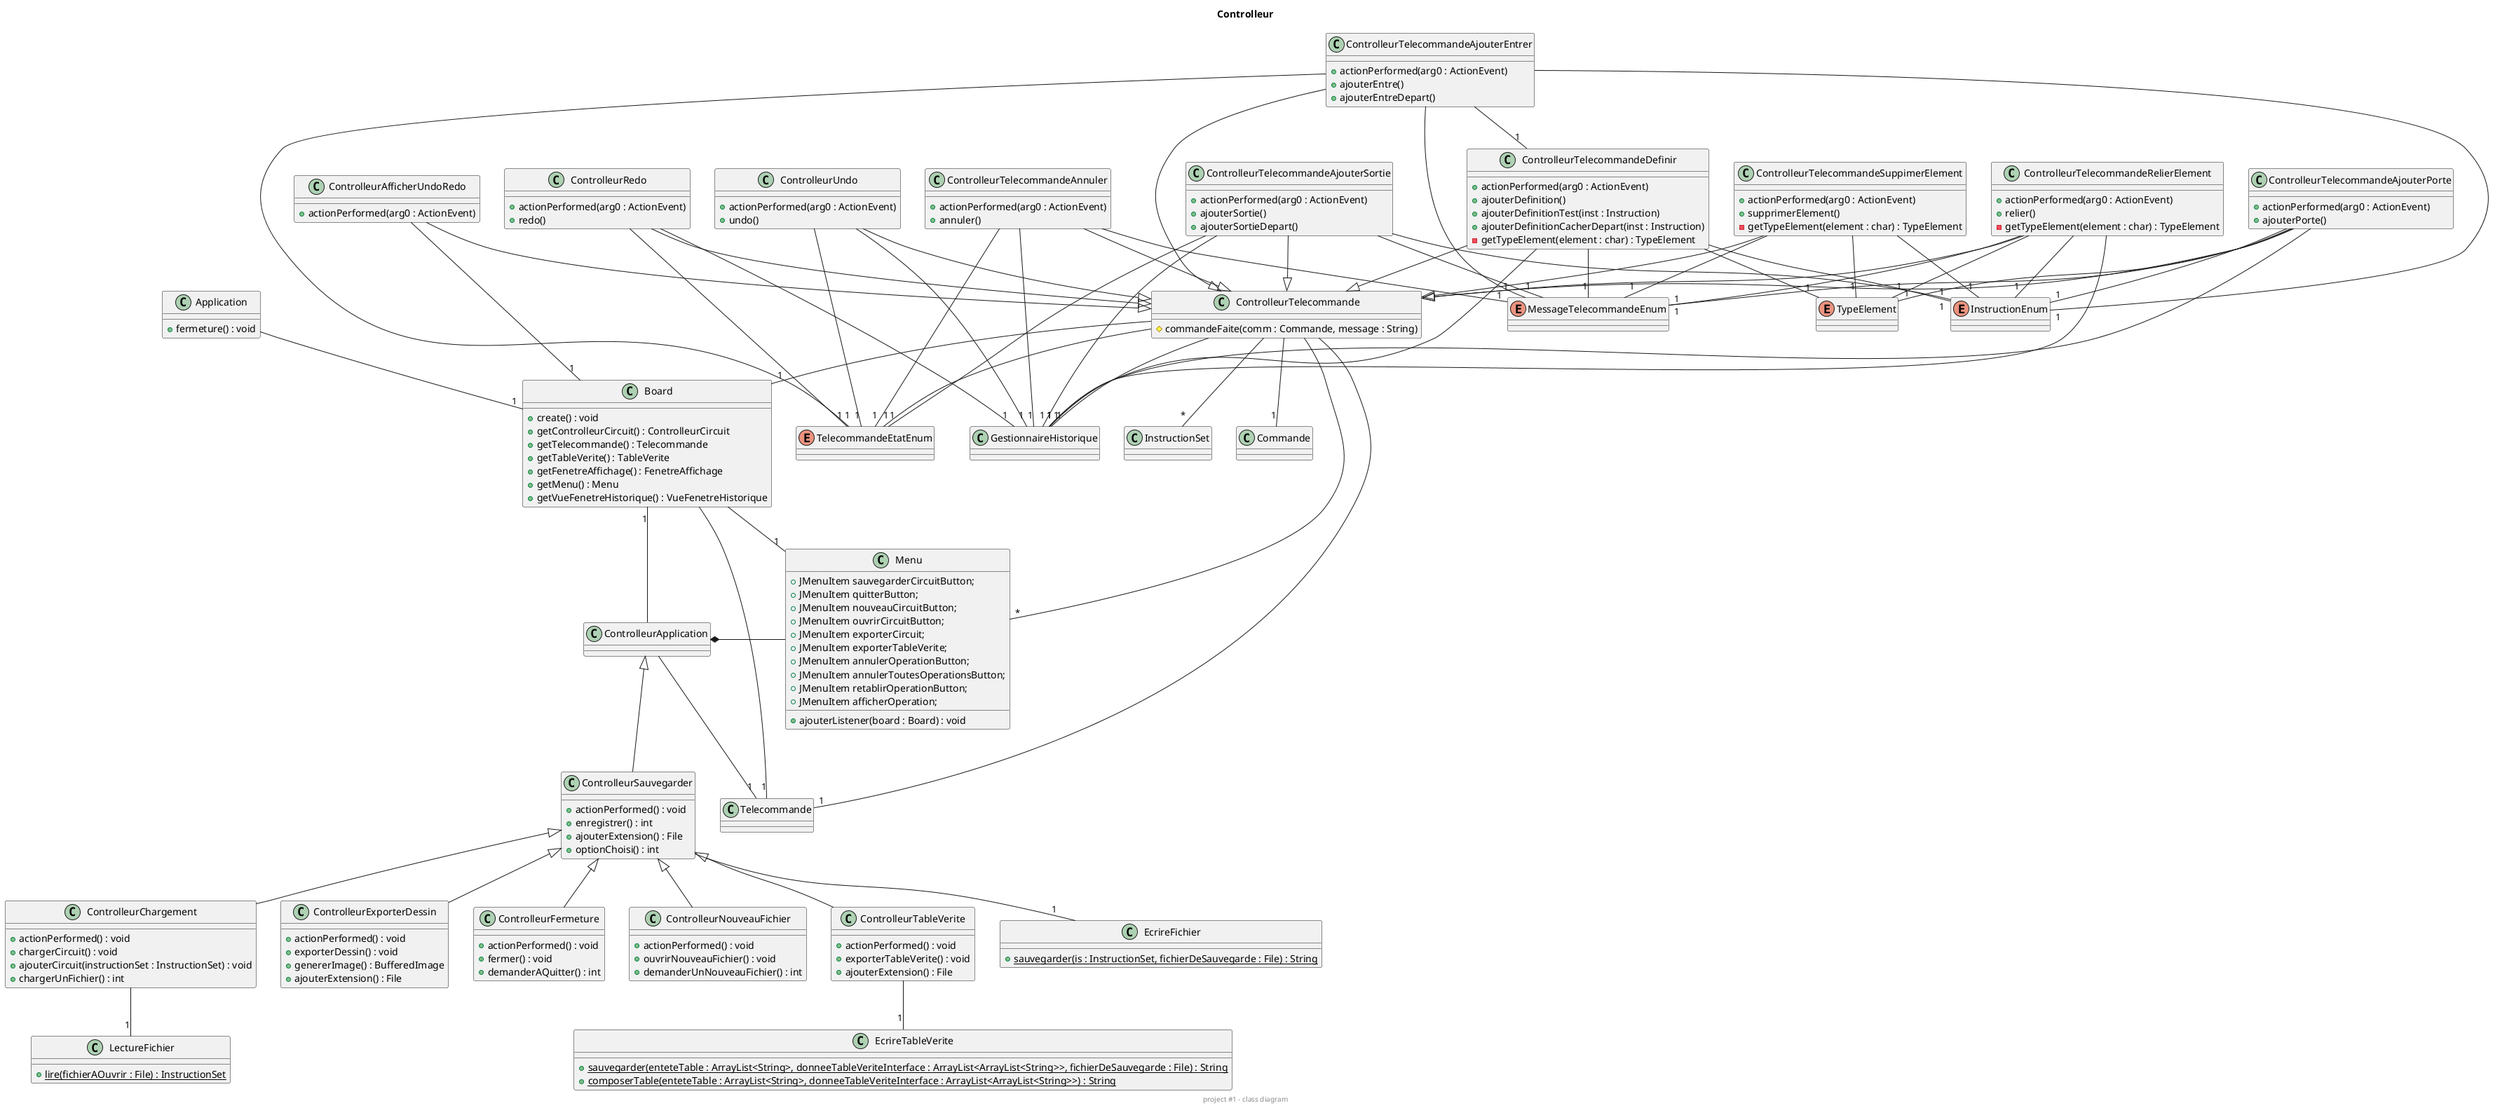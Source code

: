 @startuml
title Controlleur
center footer project #1 - class diagram




class Application{
  + fermeture() : void
}

class ControlleurApplication {
}

class ControlleurChargement {
 + actionPerformed() : void
 + chargerCircuit() : void
 + ajouterCircuit(instructionSet : InstructionSet) : void
 + chargerUnFichier() : int
}

class ControlleurExporterDessin {
 + actionPerformed() : void
 + exporterDessin() : void
 + genererImage() : BufferedImage
 + ajouterExtension() : File
}

class ControlleurFermeture {
 + actionPerformed() : void
 + fermer() : void
 + demanderAQuitter() : int
}

class ControlleurNouveauFichier {
 + actionPerformed() : void
 + ouvrirNouveauFichier() : void
 + demanderUnNouveauFichier() : int
}

class ControlleurSauvegarder {
 + actionPerformed() : void
 + enregistrer() : int
 + ajouterExtension() : File
 + optionChoisi() : int
}

class ControlleurTableVerite {
 + actionPerformed() : void
 + exporterTableVerite() : void
 + ajouterExtension() : File
}


class Board {
 + create() : void
 + getControlleurCircuit() : ControlleurCircuit
 + getTelecommande() : Telecommande
 + getTableVerite() : TableVerite
 + getFenetreAffichage() : FenetreAffichage
 + getMenu() : Menu
 + getVueFenetreHistorique() : VueFenetreHistorique
}

class Telecommande {
}


class Menu{
+ JMenuItem sauvegarderCircuitButton;
+ JMenuItem quitterButton;
+ JMenuItem nouveauCircuitButton;
+ JMenuItem ouvrirCircuitButton;
+ JMenuItem exporterCircuit;
+ JMenuItem exporterTableVerite;
+ JMenuItem annulerOperationButton;
+ JMenuItem annulerToutesOperationsButton;
+ JMenuItem retablirOperationButton;
+ JMenuItem afficherOperation;
 + ajouterListener(board : Board) : void
}

class EcrireFichier{
  + {static} sauvegarder(is : InstructionSet, fichierDeSauvegarde : File) : String
}

class EcrireTableVerite{
  + {static} sauvegarder(enteteTable : ArrayList<String>, donneeTableVeriteInterface : ArrayList<ArrayList<String>>, fichierDeSauvegarde : File) : String
  + {static} composerTable(enteteTable : ArrayList<String>, donneeTableVeriteInterface : ArrayList<ArrayList<String>>) : String
}

class LectureFichier{
  + {static} lire(fichierAOuvrir : File) : InstructionSet
}

class ControlleurAfficherUndoRedo {
+ actionPerformed(arg0 : ActionEvent)
}

class ControlleurRedo {
+ actionPerformed(arg0 : ActionEvent)
+ redo()
}

class ControlleurTelecommande {
# commandeFaite(comm : Commande, message : String)
}

class ControlleurTelecommandeAjouterEntrer {
+ actionPerformed(arg0 : ActionEvent)
+ ajouterEntre()
+ ajouterEntreDepart()
}
class ControlleurTelecommandeAjouterPorte {
+ actionPerformed(arg0 : ActionEvent)
+ ajouterPorte()

}
class ControlleurTelecommandeAjouterSortie {
+ actionPerformed(arg0 : ActionEvent)
+ ajouterSortie()
+ ajouterSortieDepart()
}

class ControlleurTelecommandeAnnuler {
+ actionPerformed(arg0 : ActionEvent)
+ annuler()
}

class ControlleurTelecommandeDefinir {
+ actionPerformed(arg0 : ActionEvent)
+ ajouterDefinition()
+ ajouterDefinitionTest(inst : Instruction)
+ ajouterDefinitionCacherDepart(inst : Instruction)
- getTypeElement(element : char) : TypeElement
}

class ControlleurTelecommandeRelierElement {
+ actionPerformed(arg0 : ActionEvent)
+ relier()
- getTypeElement(element : char) : TypeElement
}

class ControlleurTelecommandeSuppimerElement {
+ actionPerformed(arg0 : ActionEvent)
+ supprimerElement()
- getTypeElement(element : char) : TypeElement
}

class ControlleurUndo {
+ actionPerformed(arg0 : ActionEvent)
+ undo()
}
class InstructionSet {}
class GestionnaireHistorique {}
class Commande {}

enum TypeElement{}

enum TelecommandeEtatEnum{}

enum MessageTelecommandeEnum{}

enum InstructionEnum{}

Board -- "1" Menu
Board -- "1" Telecommande
Application -- "1" Board

ControlleurApplication -u- "1" Board
ControlleurApplication  *- Menu
ControlleurApplication -- "1" Telecommande

ControlleurSauvegarder -u-|> ControlleurApplication
ControlleurTableVerite -u-|> ControlleurSauvegarder
ControlleurNouveauFichier -u-|> ControlleurSauvegarder
ControlleurFermeture -u-|> ControlleurSauvegarder
ControlleurExporterDessin -u-|> ControlleurSauvegarder
ControlleurChargement -u-|> ControlleurSauvegarder
ControlleurChargement -d- "1" LectureFichier
ControlleurTableVerite -d- "1" EcrireTableVerite
ControlleurSauvegarder -d- "1" EcrireFichier

ControlleurAfficherUndoRedo --|> ControlleurTelecommande
ControlleurRedo --|> ControlleurTelecommande
ControlleurTelecommandeAjouterEntrer --|> ControlleurTelecommande
ControlleurTelecommandeAjouterPorte --|> ControlleurTelecommande
ControlleurTelecommandeAjouterSortie --|> ControlleurTelecommande
ControlleurTelecommandeAnnuler --|> ControlleurTelecommande
ControlleurTelecommandeDefinir --|> ControlleurTelecommande
ControlleurTelecommandeRelierElement --|> ControlleurTelecommande
ControlleurTelecommandeSuppimerElement --|> ControlleurTelecommande
ControlleurUndo --|> ControlleurTelecommande

ControlleurAfficherUndoRedo -- "1" Board
ControlleurRedo -- "1" GestionnaireHistorique
ControlleurRedo -- "1" TelecommandeEtatEnum

ControlleurTelecommande -- "1" Telecommande
ControlleurTelecommande -- "*" InstructionSet
ControlleurTelecommande -- "1" GestionnaireHistorique
ControlleurTelecommande -- "1" Commande
ControlleurTelecommande -- "1" TelecommandeEtatEnum

ControlleurTelecommandeAjouterEntrer -- "1" ControlleurTelecommandeDefinir
ControlleurTelecommandeAjouterEntrer -- "1" TelecommandeEtatEnum
ControlleurTelecommandeAjouterEntrer -- "1" MessageTelecommandeEnum
ControlleurTelecommandeAjouterEntrer -- "1" InstructionEnum

ControlleurTelecommandeAjouterPorte -- "1" GestionnaireHistorique
ControlleurTelecommandeAjouterPorte -- "1" TypeElement
ControlleurTelecommandeAjouterPorte -- "1" MessageTelecommandeEnum
ControlleurTelecommandeAjouterPorte -- "1" InstructionEnum

ControlleurTelecommandeAjouterSortie -- "1" GestionnaireHistorique
ControlleurTelecommandeAjouterSortie -- "1" TelecommandeEtatEnum
ControlleurTelecommandeAjouterSortie -- "1" MessageTelecommandeEnum
ControlleurTelecommandeAjouterSortie -- "1" InstructionEnum

ControlleurTelecommandeAnnuler -- "1" GestionnaireHistorique
ControlleurTelecommandeAnnuler -- "1" TelecommandeEtatEnum
ControlleurTelecommandeAnnuler -- "1" MessageTelecommandeEnum

ControlleurTelecommandeDefinir -- "1" GestionnaireHistorique
ControlleurTelecommandeDefinir -- "1" MessageTelecommandeEnum
ControlleurTelecommandeDefinir -- "1" InstructionEnum
ControlleurTelecommandeDefinir -- "1" TypeElement

ControlleurTelecommandeRelierElement -- "1" GestionnaireHistorique
ControlleurTelecommandeRelierElement -- "1" MessageTelecommandeEnum
ControlleurTelecommandeRelierElement -- "1" InstructionEnum
ControlleurTelecommandeRelierElement -- "1" TypeElement


ControlleurTelecommandeSuppimerElement -- "1" MessageTelecommandeEnum
ControlleurTelecommandeSuppimerElement -- "1" InstructionEnum
ControlleurTelecommandeSuppimerElement -- "1" TypeElement

ControlleurUndo -- "1" GestionnaireHistorique
ControlleurUndo -- "1" TelecommandeEtatEnum

ControlleurTelecommande -- "1" Board
ControlleurTelecommande -- "*" Menu



@enduml